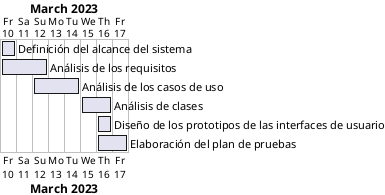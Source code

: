 @startgantt
Project starts 2023-03-10

[Definición del alcance del sistema] lasts 1 day
[Definición del alcance del sistema] starts 2023-03-10
[Definición del alcance del sistema] ends 2023-03-10

[Análisis de los requisitos] lasts 3 days
[Análisis de los requisitos] starts 2023-03-10
[Análisis de los requisitos] ends 2023-03-12

[Análisis de los casos de uso] lasts 3 days
[Análisis de los casos de uso] starts 2023-03-12
[Análisis de los casos de uso] ends 2023-03-14

[Análisis de clases] lasts 2 days
[Análisis de clases] starts 2023-03-15
[Análisis de clases] ends 2023-03-16

[Diseño de los prototipos de las interfaces de usuario] lasts 1 day
[Diseño de los prototipos de las interfaces de usuario] starts 2023-03-16
[Diseño de los prototipos de las interfaces de usuario] ends 2023-03-16

[Elaboración del plan de pruebas] lasts 2 days
[Elaboración del plan de pruebas] starts 2023-03-16
[Elaboración del plan de pruebas] ends 2023-03-17

@endgantt
